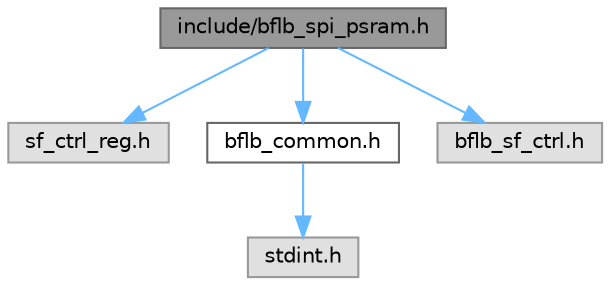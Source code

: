 digraph "include/bflb_spi_psram.h"
{
 // LATEX_PDF_SIZE
  bgcolor="transparent";
  edge [fontname=Helvetica,fontsize=10,labelfontname=Helvetica,labelfontsize=10];
  node [fontname=Helvetica,fontsize=10,shape=box,height=0.2,width=0.4];
  Node1 [label="include/bflb_spi_psram.h",height=0.2,width=0.4,color="gray40", fillcolor="grey60", style="filled", fontcolor="black",tooltip="This file is the standard driver header file"];
  Node1 -> Node2 [color="steelblue1",style="solid"];
  Node2 [label="sf_ctrl_reg.h",height=0.2,width=0.4,color="grey60", fillcolor="#E0E0E0", style="filled",tooltip=" "];
  Node1 -> Node3 [color="steelblue1",style="solid"];
  Node3 [label="bflb_common.h",height=0.2,width=0.4,color="grey40", fillcolor="white", style="filled",URL="$bflb__common_8h.html",tooltip=" "];
  Node3 -> Node4 [color="steelblue1",style="solid"];
  Node4 [label="stdint.h",height=0.2,width=0.4,color="grey60", fillcolor="#E0E0E0", style="filled",tooltip=" "];
  Node1 -> Node5 [color="steelblue1",style="solid"];
  Node5 [label="bflb_sf_ctrl.h",height=0.2,width=0.4,color="grey60", fillcolor="#E0E0E0", style="filled",tooltip=" "];
}
